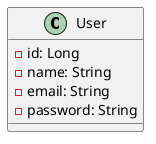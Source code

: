 @startuml

class User {
    - id: Long
    - name: String
    - email: String
    - password: String
}

@enduml